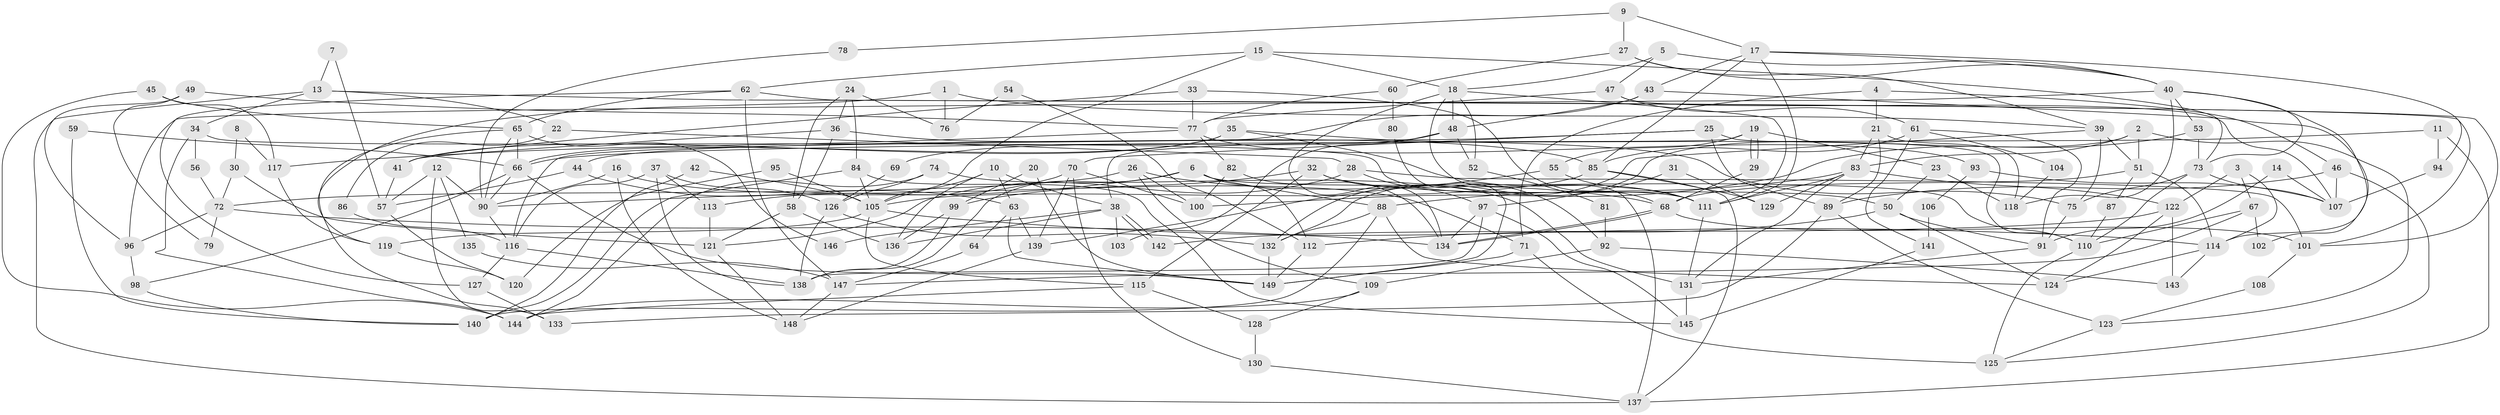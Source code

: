 // coarse degree distribution, {2: 0.2222222222222222, 5: 0.14444444444444443, 6: 0.08888888888888889, 7: 0.044444444444444446, 8: 0.03333333333333333, 3: 0.15555555555555556, 4: 0.2111111111111111, 19: 0.011111111111111112, 9: 0.03333333333333333, 10: 0.011111111111111112, 11: 0.011111111111111112, 12: 0.011111111111111112, 14: 0.011111111111111112, 16: 0.011111111111111112}
// Generated by graph-tools (version 1.1) at 2025/51/03/04/25 22:51:00]
// undirected, 149 vertices, 298 edges
graph export_dot {
  node [color=gray90,style=filled];
  1;
  2;
  3;
  4;
  5;
  6;
  7;
  8;
  9;
  10;
  11;
  12;
  13;
  14;
  15;
  16;
  17;
  18;
  19;
  20;
  21;
  22;
  23;
  24;
  25;
  26;
  27;
  28;
  29;
  30;
  31;
  32;
  33;
  34;
  35;
  36;
  37;
  38;
  39;
  40;
  41;
  42;
  43;
  44;
  45;
  46;
  47;
  48;
  49;
  50;
  51;
  52;
  53;
  54;
  55;
  56;
  57;
  58;
  59;
  60;
  61;
  62;
  63;
  64;
  65;
  66;
  67;
  68;
  69;
  70;
  71;
  72;
  73;
  74;
  75;
  76;
  77;
  78;
  79;
  80;
  81;
  82;
  83;
  84;
  85;
  86;
  87;
  88;
  89;
  90;
  91;
  92;
  93;
  94;
  95;
  96;
  97;
  98;
  99;
  100;
  101;
  102;
  103;
  104;
  105;
  106;
  107;
  108;
  109;
  110;
  111;
  112;
  113;
  114;
  115;
  116;
  117;
  118;
  119;
  120;
  121;
  122;
  123;
  124;
  125;
  126;
  127;
  128;
  129;
  130;
  131;
  132;
  133;
  134;
  135;
  136;
  137;
  138;
  139;
  140;
  141;
  142;
  143;
  144;
  145;
  146;
  147;
  148;
  149;
  1 -- 119;
  1 -- 39;
  1 -- 76;
  2 -- 83;
  2 -- 51;
  2 -- 123;
  2 -- 132;
  3 -- 114;
  3 -- 122;
  3 -- 67;
  4 -- 21;
  4 -- 71;
  4 -- 46;
  5 -- 47;
  5 -- 18;
  5 -- 40;
  6 -- 138;
  6 -- 110;
  6 -- 88;
  6 -- 90;
  6 -- 112;
  7 -- 13;
  7 -- 57;
  8 -- 117;
  8 -- 30;
  9 -- 27;
  9 -- 17;
  9 -- 78;
  10 -- 38;
  10 -- 136;
  10 -- 63;
  10 -- 105;
  11 -- 137;
  11 -- 66;
  11 -- 94;
  12 -- 133;
  12 -- 90;
  12 -- 57;
  12 -- 135;
  13 -- 34;
  13 -- 101;
  13 -- 22;
  13 -- 137;
  14 -- 91;
  14 -- 107;
  15 -- 18;
  15 -- 105;
  15 -- 62;
  15 -- 73;
  16 -- 148;
  16 -- 90;
  16 -- 71;
  17 -- 111;
  17 -- 40;
  17 -- 43;
  17 -- 85;
  17 -- 94;
  18 -- 111;
  18 -- 137;
  18 -- 48;
  18 -- 52;
  18 -- 134;
  19 -- 29;
  19 -- 29;
  19 -- 23;
  19 -- 38;
  19 -- 55;
  20 -- 99;
  20 -- 149;
  21 -- 83;
  21 -- 89;
  21 -- 118;
  22 -- 28;
  22 -- 86;
  23 -- 118;
  23 -- 50;
  24 -- 36;
  24 -- 58;
  24 -- 76;
  24 -- 84;
  25 -- 89;
  25 -- 110;
  25 -- 44;
  25 -- 70;
  26 -- 100;
  26 -- 68;
  26 -- 72;
  26 -- 109;
  27 -- 39;
  27 -- 40;
  27 -- 60;
  28 -- 121;
  28 -- 97;
  28 -- 101;
  29 -- 68;
  30 -- 121;
  30 -- 72;
  31 -- 129;
  31 -- 97;
  32 -- 50;
  32 -- 115;
  32 -- 92;
  32 -- 99;
  33 -- 41;
  33 -- 68;
  33 -- 77;
  34 -- 144;
  34 -- 111;
  34 -- 56;
  35 -- 66;
  35 -- 41;
  35 -- 75;
  35 -- 111;
  36 -- 85;
  36 -- 58;
  36 -- 41;
  37 -- 116;
  37 -- 138;
  37 -- 113;
  37 -- 126;
  38 -- 142;
  38 -- 142;
  38 -- 103;
  38 -- 136;
  38 -- 146;
  39 -- 75;
  39 -- 132;
  39 -- 51;
  40 -- 114;
  40 -- 53;
  40 -- 73;
  40 -- 96;
  40 -- 118;
  41 -- 57;
  42 -- 140;
  42 -- 105;
  43 -- 116;
  43 -- 48;
  43 -- 102;
  44 -- 63;
  44 -- 57;
  45 -- 65;
  45 -- 144;
  45 -- 117;
  46 -- 107;
  46 -- 89;
  46 -- 125;
  47 -- 107;
  47 -- 77;
  47 -- 61;
  48 -- 52;
  48 -- 69;
  48 -- 103;
  49 -- 96;
  49 -- 77;
  49 -- 79;
  50 -- 91;
  50 -- 124;
  50 -- 112;
  51 -- 68;
  51 -- 87;
  51 -- 114;
  52 -- 81;
  53 -- 73;
  53 -- 100;
  54 -- 76;
  54 -- 112;
  55 -- 111;
  55 -- 139;
  56 -- 72;
  57 -- 120;
  58 -- 121;
  58 -- 136;
  59 -- 140;
  59 -- 66;
  60 -- 77;
  60 -- 80;
  61 -- 85;
  61 -- 91;
  61 -- 104;
  61 -- 141;
  62 -- 127;
  62 -- 65;
  62 -- 101;
  62 -- 147;
  63 -- 149;
  63 -- 64;
  63 -- 139;
  64 -- 147;
  65 -- 66;
  65 -- 90;
  65 -- 133;
  65 -- 146;
  66 -- 149;
  66 -- 90;
  66 -- 98;
  67 -- 110;
  67 -- 102;
  67 -- 147;
  68 -- 134;
  68 -- 134;
  68 -- 101;
  69 -- 126;
  70 -- 139;
  70 -- 100;
  70 -- 113;
  70 -- 130;
  71 -- 149;
  71 -- 125;
  72 -- 134;
  72 -- 79;
  72 -- 96;
  73 -- 75;
  73 -- 107;
  73 -- 110;
  74 -- 131;
  74 -- 126;
  74 -- 144;
  75 -- 91;
  77 -- 82;
  77 -- 93;
  77 -- 117;
  78 -- 90;
  80 -- 149;
  81 -- 92;
  82 -- 134;
  82 -- 100;
  83 -- 131;
  83 -- 88;
  83 -- 111;
  83 -- 122;
  83 -- 129;
  84 -- 105;
  84 -- 140;
  84 -- 145;
  85 -- 137;
  85 -- 105;
  85 -- 129;
  86 -- 116;
  87 -- 110;
  88 -- 140;
  88 -- 124;
  88 -- 132;
  89 -- 123;
  89 -- 133;
  90 -- 116;
  91 -- 131;
  92 -- 143;
  92 -- 109;
  93 -- 107;
  93 -- 106;
  94 -- 107;
  95 -- 120;
  95 -- 105;
  96 -- 98;
  97 -- 134;
  97 -- 145;
  97 -- 138;
  98 -- 140;
  99 -- 138;
  99 -- 136;
  101 -- 108;
  104 -- 118;
  105 -- 114;
  105 -- 115;
  105 -- 119;
  106 -- 141;
  108 -- 123;
  109 -- 128;
  109 -- 144;
  110 -- 125;
  111 -- 131;
  112 -- 149;
  113 -- 121;
  114 -- 124;
  114 -- 143;
  115 -- 144;
  115 -- 128;
  116 -- 138;
  116 -- 127;
  117 -- 119;
  119 -- 120;
  121 -- 148;
  122 -- 124;
  122 -- 142;
  122 -- 143;
  123 -- 125;
  126 -- 132;
  126 -- 138;
  127 -- 133;
  128 -- 130;
  130 -- 137;
  131 -- 145;
  132 -- 149;
  135 -- 147;
  139 -- 148;
  141 -- 145;
  147 -- 148;
}
